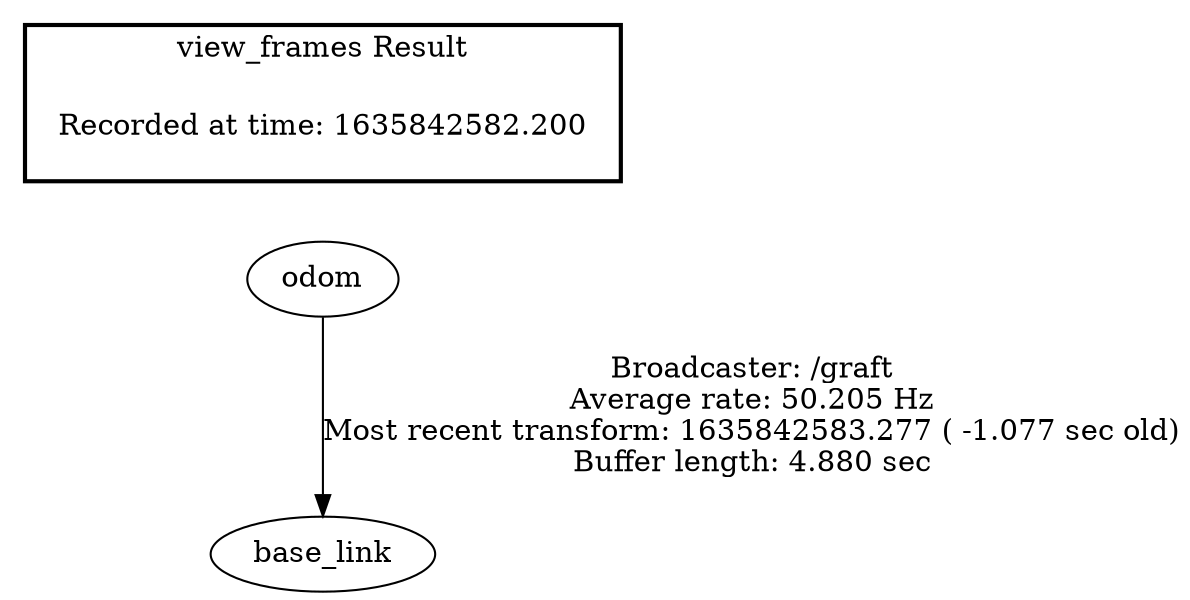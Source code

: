 digraph G {
"odom" -> "base_link"[label="Broadcaster: /graft\nAverage rate: 50.205 Hz\nMost recent transform: 1635842583.277 ( -1.077 sec old)\nBuffer length: 4.880 sec\n"];
edge [style=invis];
 subgraph cluster_legend { style=bold; color=black; label ="view_frames Result";
"Recorded at time: 1635842582.200"[ shape=plaintext ] ;
 }->"odom";
}